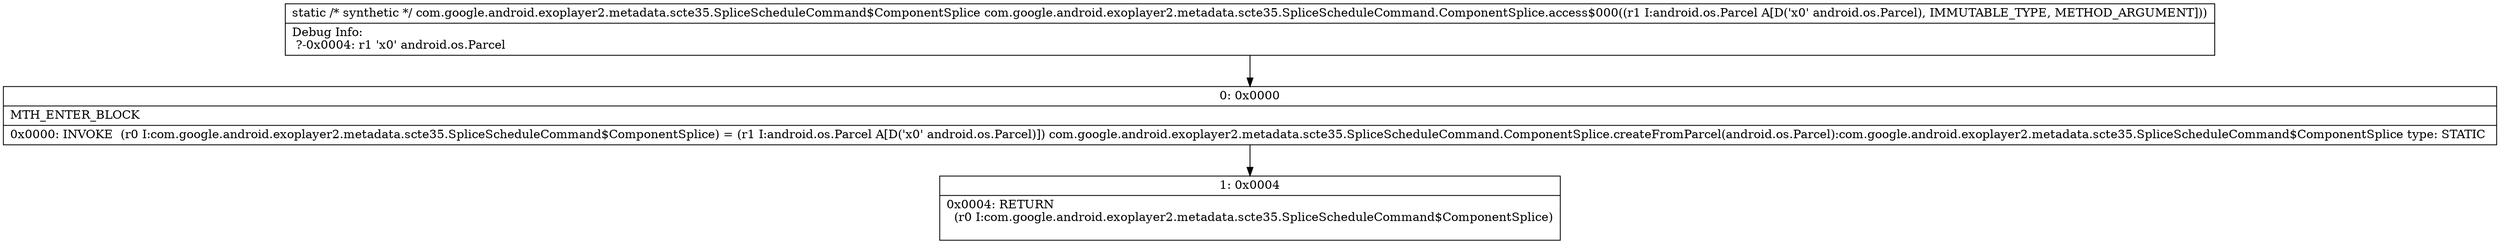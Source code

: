 digraph "CFG forcom.google.android.exoplayer2.metadata.scte35.SpliceScheduleCommand.ComponentSplice.access$000(Landroid\/os\/Parcel;)Lcom\/google\/android\/exoplayer2\/metadata\/scte35\/SpliceScheduleCommand$ComponentSplice;" {
Node_0 [shape=record,label="{0\:\ 0x0000|MTH_ENTER_BLOCK\l|0x0000: INVOKE  (r0 I:com.google.android.exoplayer2.metadata.scte35.SpliceScheduleCommand$ComponentSplice) = (r1 I:android.os.Parcel A[D('x0' android.os.Parcel)]) com.google.android.exoplayer2.metadata.scte35.SpliceScheduleCommand.ComponentSplice.createFromParcel(android.os.Parcel):com.google.android.exoplayer2.metadata.scte35.SpliceScheduleCommand$ComponentSplice type: STATIC \l}"];
Node_1 [shape=record,label="{1\:\ 0x0004|0x0004: RETURN  \l  (r0 I:com.google.android.exoplayer2.metadata.scte35.SpliceScheduleCommand$ComponentSplice)\l \l}"];
MethodNode[shape=record,label="{static \/* synthetic *\/ com.google.android.exoplayer2.metadata.scte35.SpliceScheduleCommand$ComponentSplice com.google.android.exoplayer2.metadata.scte35.SpliceScheduleCommand.ComponentSplice.access$000((r1 I:android.os.Parcel A[D('x0' android.os.Parcel), IMMUTABLE_TYPE, METHOD_ARGUMENT]))  | Debug Info:\l  ?\-0x0004: r1 'x0' android.os.Parcel\l}"];
MethodNode -> Node_0;
Node_0 -> Node_1;
}

